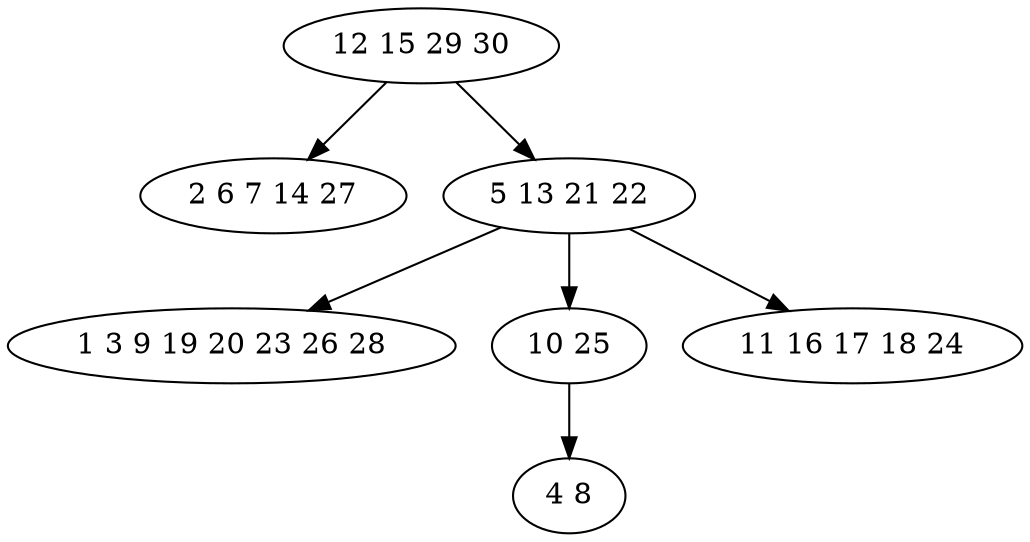 digraph true_tree {
	"0" -> "1"
	"0" -> "2"
	"2" -> "3"
	"2" -> "4"
	"2" -> "5"
	"4" -> "6"
	"0" [label="12 15 29 30"];
	"1" [label="2 6 7 14 27"];
	"2" [label="5 13 21 22"];
	"3" [label="1 3 9 19 20 23 26 28"];
	"4" [label="10 25"];
	"5" [label="11 16 17 18 24"];
	"6" [label="4 8"];
}
